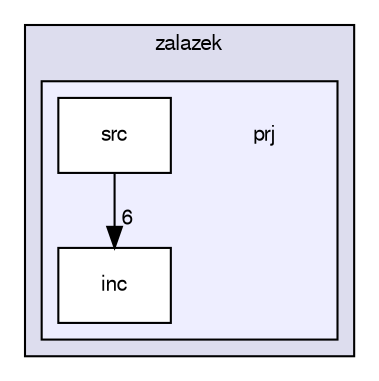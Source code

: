digraph "/home/marek/Pulpit/Dr. inż Krzysztof Arent PROJEKT /Rotacje3D/z4/zalazek/prj" {
  compound=true
  node [ fontsize="10", fontname="FreeSans"];
  edge [ labelfontsize="10", labelfontname="FreeSans"];
  subgraph clusterdir_eacdb98143f7e604e5ea8a9c7d10e549 {
    graph [ bgcolor="#ddddee", pencolor="black", label="zalazek" fontname="FreeSans", fontsize="10", URL="dir_eacdb98143f7e604e5ea8a9c7d10e549.html"]
  subgraph clusterdir_bf00905d7c7737bae56f0fb615337019 {
    graph [ bgcolor="#eeeeff", pencolor="black", label="" URL="dir_bf00905d7c7737bae56f0fb615337019.html"];
    dir_bf00905d7c7737bae56f0fb615337019 [shape=plaintext label="prj"];
    dir_afbd13abc06ee5126adc50a6919c94d7 [shape=box label="inc" color="black" fillcolor="white" style="filled" URL="dir_afbd13abc06ee5126adc50a6919c94d7.html"];
    dir_0f112c60a1d5bc41314b6c2dde84a70b [shape=box label="src" color="black" fillcolor="white" style="filled" URL="dir_0f112c60a1d5bc41314b6c2dde84a70b.html"];
  }
  }
  dir_0f112c60a1d5bc41314b6c2dde84a70b->dir_afbd13abc06ee5126adc50a6919c94d7 [headlabel="6", labeldistance=1.5 headhref="dir_000011_000010.html"];
}
